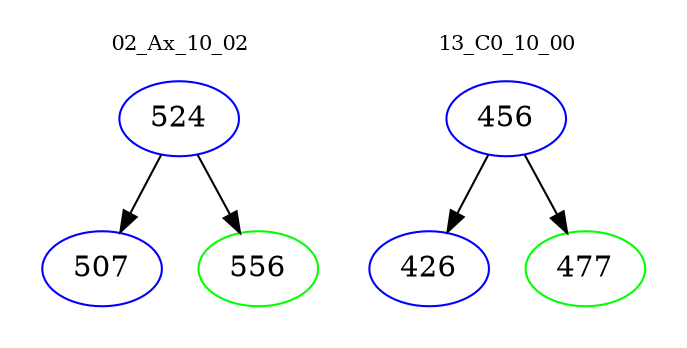 digraph{
subgraph cluster_0 {
color = white
label = "02_Ax_10_02";
fontsize=10;
T0_524 [label="524", color="blue"]
T0_524 -> T0_507 [color="black"]
T0_507 [label="507", color="blue"]
T0_524 -> T0_556 [color="black"]
T0_556 [label="556", color="green"]
}
subgraph cluster_1 {
color = white
label = "13_C0_10_00";
fontsize=10;
T1_456 [label="456", color="blue"]
T1_456 -> T1_426 [color="black"]
T1_426 [label="426", color="blue"]
T1_456 -> T1_477 [color="black"]
T1_477 [label="477", color="green"]
}
}
